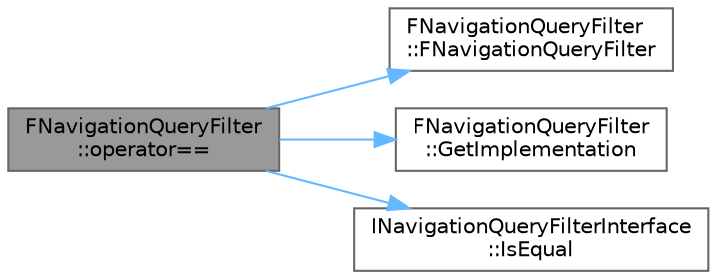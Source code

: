 digraph "FNavigationQueryFilter::operator=="
{
 // INTERACTIVE_SVG=YES
 // LATEX_PDF_SIZE
  bgcolor="transparent";
  edge [fontname=Helvetica,fontsize=10,labelfontname=Helvetica,labelfontsize=10];
  node [fontname=Helvetica,fontsize=10,shape=box,height=0.2,width=0.4];
  rankdir="LR";
  Node1 [id="Node000001",label="FNavigationQueryFilter\l::operator==",height=0.2,width=0.4,color="gray40", fillcolor="grey60", style="filled", fontcolor="black",tooltip=" "];
  Node1 -> Node2 [id="edge1_Node000001_Node000002",color="steelblue1",style="solid",tooltip=" "];
  Node2 [id="Node000002",label="FNavigationQueryFilter\l::FNavigationQueryFilter",height=0.2,width=0.4,color="grey40", fillcolor="white", style="filled",URL="$d7/d0c/structFNavigationQueryFilter.html#ad2ea794206d02b5f8078ebda5e6166fb",tooltip=" "];
  Node1 -> Node3 [id="edge2_Node000001_Node000003",color="steelblue1",style="solid",tooltip=" "];
  Node3 [id="Node000003",label="FNavigationQueryFilter\l::GetImplementation",height=0.2,width=0.4,color="grey40", fillcolor="white", style="filled",URL="$d7/d0c/structFNavigationQueryFilter.html#ad45f2323fab24a3c9e328ba170fdaaf8",tooltip=" "];
  Node1 -> Node4 [id="edge3_Node000001_Node000004",color="steelblue1",style="solid",tooltip=" "];
  Node4 [id="Node000004",label="INavigationQueryFilterInterface\l::IsEqual",height=0.2,width=0.4,color="grey40", fillcolor="white", style="filled",URL="$d8/db8/classINavigationQueryFilterInterface.html#ac6a82d94ec7412e2dbb888e35b2b1c3f",tooltip=" "];
}
